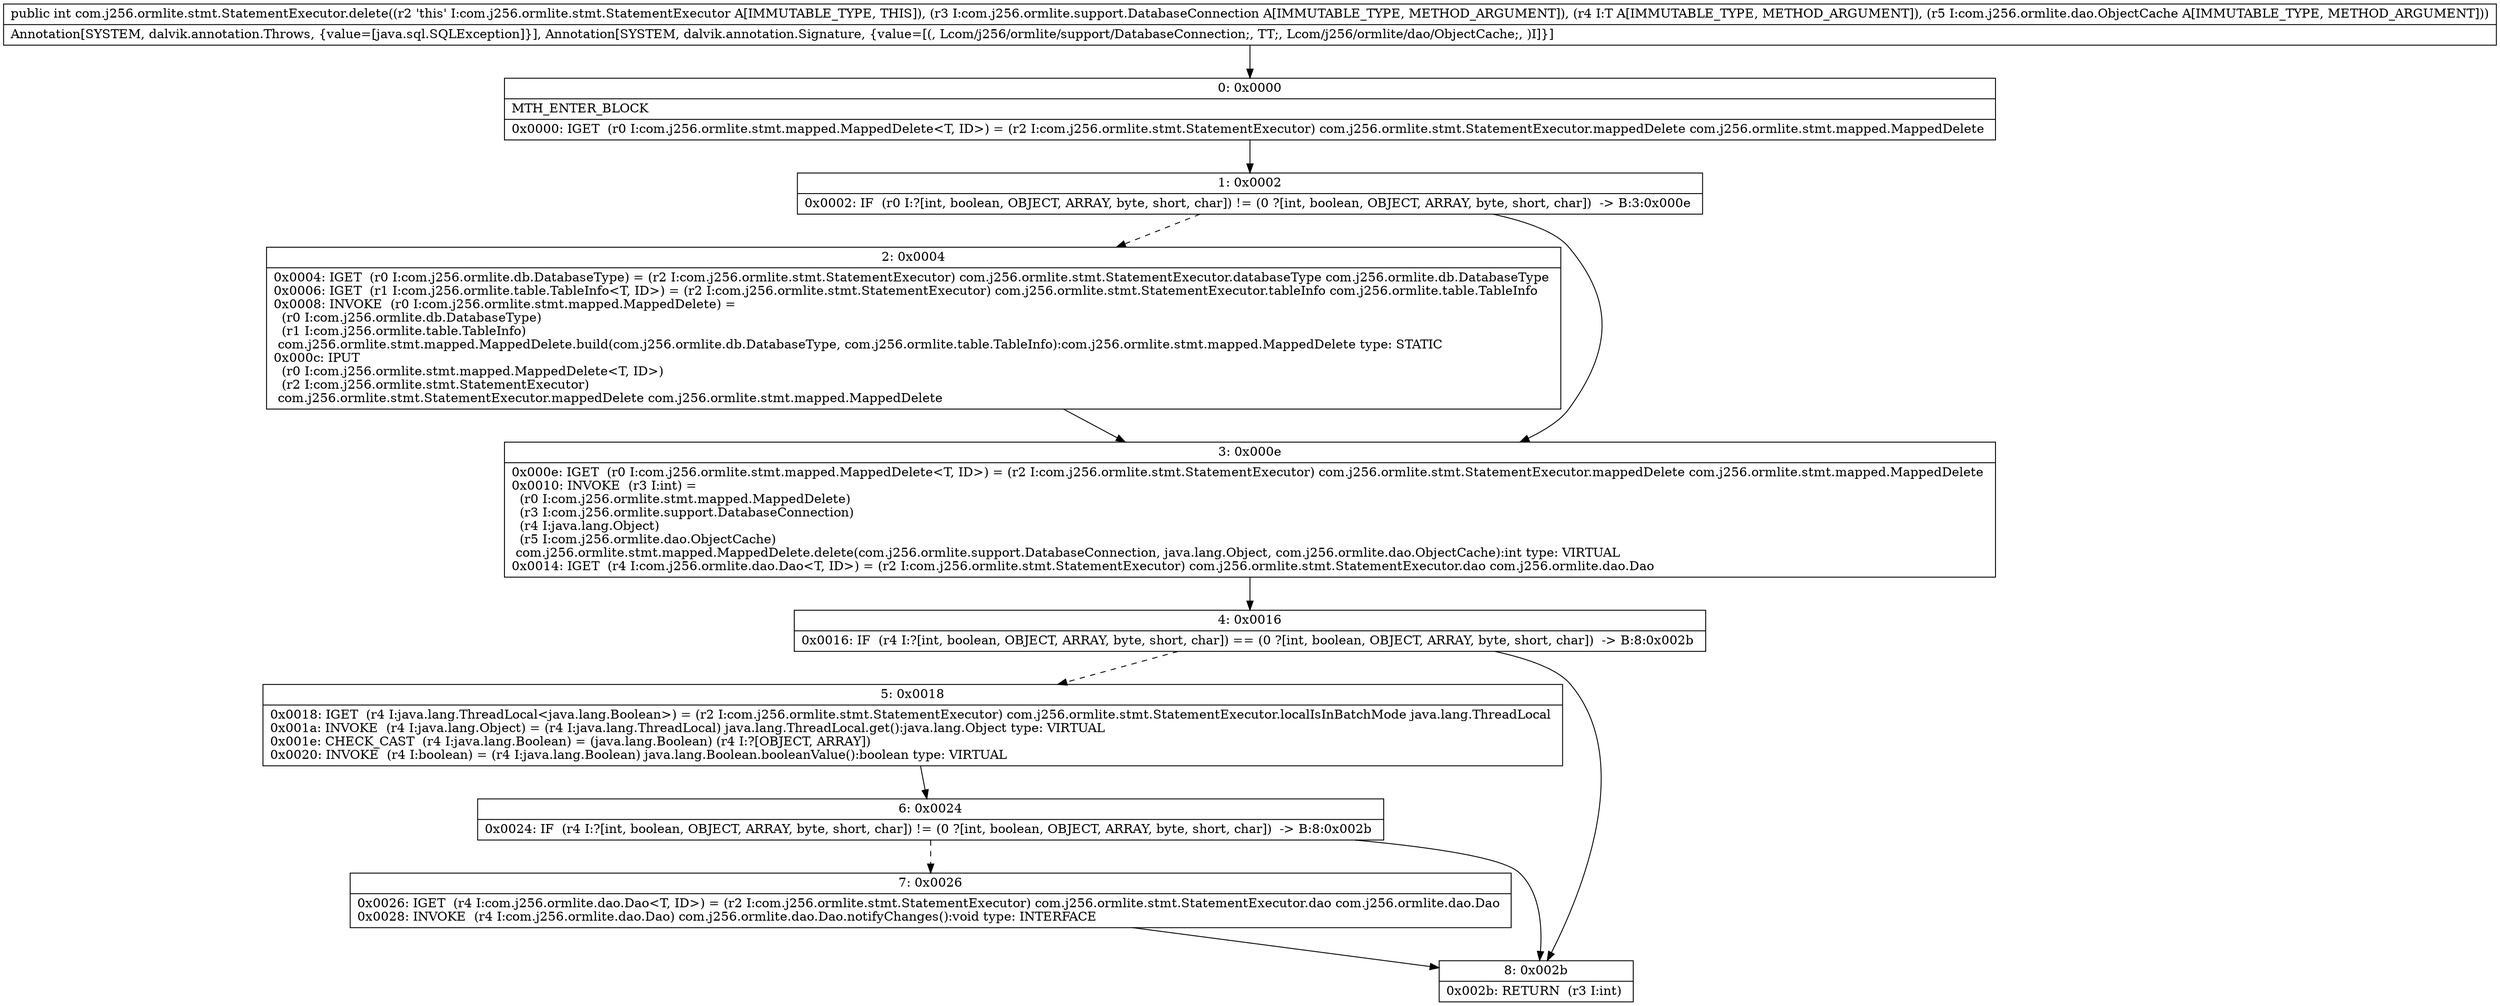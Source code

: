 digraph "CFG forcom.j256.ormlite.stmt.StatementExecutor.delete(Lcom\/j256\/ormlite\/support\/DatabaseConnection;Ljava\/lang\/Object;Lcom\/j256\/ormlite\/dao\/ObjectCache;)I" {
Node_0 [shape=record,label="{0\:\ 0x0000|MTH_ENTER_BLOCK\l|0x0000: IGET  (r0 I:com.j256.ormlite.stmt.mapped.MappedDelete\<T, ID\>) = (r2 I:com.j256.ormlite.stmt.StatementExecutor) com.j256.ormlite.stmt.StatementExecutor.mappedDelete com.j256.ormlite.stmt.mapped.MappedDelete \l}"];
Node_1 [shape=record,label="{1\:\ 0x0002|0x0002: IF  (r0 I:?[int, boolean, OBJECT, ARRAY, byte, short, char]) != (0 ?[int, boolean, OBJECT, ARRAY, byte, short, char])  \-\> B:3:0x000e \l}"];
Node_2 [shape=record,label="{2\:\ 0x0004|0x0004: IGET  (r0 I:com.j256.ormlite.db.DatabaseType) = (r2 I:com.j256.ormlite.stmt.StatementExecutor) com.j256.ormlite.stmt.StatementExecutor.databaseType com.j256.ormlite.db.DatabaseType \l0x0006: IGET  (r1 I:com.j256.ormlite.table.TableInfo\<T, ID\>) = (r2 I:com.j256.ormlite.stmt.StatementExecutor) com.j256.ormlite.stmt.StatementExecutor.tableInfo com.j256.ormlite.table.TableInfo \l0x0008: INVOKE  (r0 I:com.j256.ormlite.stmt.mapped.MappedDelete) = \l  (r0 I:com.j256.ormlite.db.DatabaseType)\l  (r1 I:com.j256.ormlite.table.TableInfo)\l com.j256.ormlite.stmt.mapped.MappedDelete.build(com.j256.ormlite.db.DatabaseType, com.j256.ormlite.table.TableInfo):com.j256.ormlite.stmt.mapped.MappedDelete type: STATIC \l0x000c: IPUT  \l  (r0 I:com.j256.ormlite.stmt.mapped.MappedDelete\<T, ID\>)\l  (r2 I:com.j256.ormlite.stmt.StatementExecutor)\l com.j256.ormlite.stmt.StatementExecutor.mappedDelete com.j256.ormlite.stmt.mapped.MappedDelete \l}"];
Node_3 [shape=record,label="{3\:\ 0x000e|0x000e: IGET  (r0 I:com.j256.ormlite.stmt.mapped.MappedDelete\<T, ID\>) = (r2 I:com.j256.ormlite.stmt.StatementExecutor) com.j256.ormlite.stmt.StatementExecutor.mappedDelete com.j256.ormlite.stmt.mapped.MappedDelete \l0x0010: INVOKE  (r3 I:int) = \l  (r0 I:com.j256.ormlite.stmt.mapped.MappedDelete)\l  (r3 I:com.j256.ormlite.support.DatabaseConnection)\l  (r4 I:java.lang.Object)\l  (r5 I:com.j256.ormlite.dao.ObjectCache)\l com.j256.ormlite.stmt.mapped.MappedDelete.delete(com.j256.ormlite.support.DatabaseConnection, java.lang.Object, com.j256.ormlite.dao.ObjectCache):int type: VIRTUAL \l0x0014: IGET  (r4 I:com.j256.ormlite.dao.Dao\<T, ID\>) = (r2 I:com.j256.ormlite.stmt.StatementExecutor) com.j256.ormlite.stmt.StatementExecutor.dao com.j256.ormlite.dao.Dao \l}"];
Node_4 [shape=record,label="{4\:\ 0x0016|0x0016: IF  (r4 I:?[int, boolean, OBJECT, ARRAY, byte, short, char]) == (0 ?[int, boolean, OBJECT, ARRAY, byte, short, char])  \-\> B:8:0x002b \l}"];
Node_5 [shape=record,label="{5\:\ 0x0018|0x0018: IGET  (r4 I:java.lang.ThreadLocal\<java.lang.Boolean\>) = (r2 I:com.j256.ormlite.stmt.StatementExecutor) com.j256.ormlite.stmt.StatementExecutor.localIsInBatchMode java.lang.ThreadLocal \l0x001a: INVOKE  (r4 I:java.lang.Object) = (r4 I:java.lang.ThreadLocal) java.lang.ThreadLocal.get():java.lang.Object type: VIRTUAL \l0x001e: CHECK_CAST  (r4 I:java.lang.Boolean) = (java.lang.Boolean) (r4 I:?[OBJECT, ARRAY]) \l0x0020: INVOKE  (r4 I:boolean) = (r4 I:java.lang.Boolean) java.lang.Boolean.booleanValue():boolean type: VIRTUAL \l}"];
Node_6 [shape=record,label="{6\:\ 0x0024|0x0024: IF  (r4 I:?[int, boolean, OBJECT, ARRAY, byte, short, char]) != (0 ?[int, boolean, OBJECT, ARRAY, byte, short, char])  \-\> B:8:0x002b \l}"];
Node_7 [shape=record,label="{7\:\ 0x0026|0x0026: IGET  (r4 I:com.j256.ormlite.dao.Dao\<T, ID\>) = (r2 I:com.j256.ormlite.stmt.StatementExecutor) com.j256.ormlite.stmt.StatementExecutor.dao com.j256.ormlite.dao.Dao \l0x0028: INVOKE  (r4 I:com.j256.ormlite.dao.Dao) com.j256.ormlite.dao.Dao.notifyChanges():void type: INTERFACE \l}"];
Node_8 [shape=record,label="{8\:\ 0x002b|0x002b: RETURN  (r3 I:int) \l}"];
MethodNode[shape=record,label="{public int com.j256.ormlite.stmt.StatementExecutor.delete((r2 'this' I:com.j256.ormlite.stmt.StatementExecutor A[IMMUTABLE_TYPE, THIS]), (r3 I:com.j256.ormlite.support.DatabaseConnection A[IMMUTABLE_TYPE, METHOD_ARGUMENT]), (r4 I:T A[IMMUTABLE_TYPE, METHOD_ARGUMENT]), (r5 I:com.j256.ormlite.dao.ObjectCache A[IMMUTABLE_TYPE, METHOD_ARGUMENT]))  | Annotation[SYSTEM, dalvik.annotation.Throws, \{value=[java.sql.SQLException]\}], Annotation[SYSTEM, dalvik.annotation.Signature, \{value=[(, Lcom\/j256\/ormlite\/support\/DatabaseConnection;, TT;, Lcom\/j256\/ormlite\/dao\/ObjectCache;, )I]\}]\l}"];
MethodNode -> Node_0;
Node_0 -> Node_1;
Node_1 -> Node_2[style=dashed];
Node_1 -> Node_3;
Node_2 -> Node_3;
Node_3 -> Node_4;
Node_4 -> Node_5[style=dashed];
Node_4 -> Node_8;
Node_5 -> Node_6;
Node_6 -> Node_7[style=dashed];
Node_6 -> Node_8;
Node_7 -> Node_8;
}

